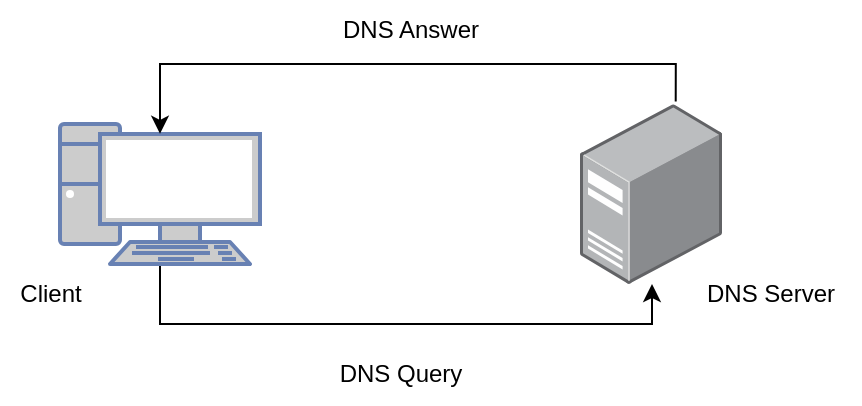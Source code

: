 <mxfile version="24.7.5">
  <diagram name="Page-1" id="bfe91b75-5d2c-26a0-9c1d-138518896778">
    <mxGraphModel dx="637" dy="-263" grid="1" gridSize="10" guides="1" tooltips="1" connect="1" arrows="1" fold="1" page="1" pageScale="1" pageWidth="1100" pageHeight="850" background="none" math="0" shadow="0">
      <root>
        <mxCell id="0" />
        <mxCell id="1" parent="0" />
        <mxCell id="vHyZyCTGe5lX3UlsQiHS-2" value="" style="image;points=[];aspect=fixed;html=1;align=center;shadow=0;dashed=0;image=img/lib/allied_telesis/computer_and_terminals/Server_Desktop.svg;" vertex="1" parent="1">
          <mxGeometry x="470" y="1090" width="71" height="90" as="geometry" />
        </mxCell>
        <mxCell id="vHyZyCTGe5lX3UlsQiHS-6" style="edgeStyle=orthogonalEdgeStyle;rounded=0;orthogonalLoop=1;jettySize=auto;html=1;" edge="1" parent="1" source="vHyZyCTGe5lX3UlsQiHS-4" target="vHyZyCTGe5lX3UlsQiHS-2">
          <mxGeometry relative="1" as="geometry">
            <Array as="points">
              <mxPoint x="260" y="1200" />
              <mxPoint x="506" y="1200" />
            </Array>
          </mxGeometry>
        </mxCell>
        <mxCell id="vHyZyCTGe5lX3UlsQiHS-4" value="" style="fontColor=#0066CC;verticalAlign=top;verticalLabelPosition=bottom;labelPosition=center;align=center;html=1;outlineConnect=0;fillColor=#CCCCCC;strokeColor=#6881B3;gradientColor=none;gradientDirection=north;strokeWidth=2;shape=mxgraph.networks.pc;" vertex="1" parent="1">
          <mxGeometry x="210" y="1100" width="100" height="70" as="geometry" />
        </mxCell>
        <mxCell id="vHyZyCTGe5lX3UlsQiHS-8" style="edgeStyle=orthogonalEdgeStyle;rounded=0;orthogonalLoop=1;jettySize=auto;html=1;entryX=0.5;entryY=0.07;entryDx=0;entryDy=0;entryPerimeter=0;exitX=0.674;exitY=-0.014;exitDx=0;exitDy=0;exitPerimeter=0;" edge="1" parent="1" source="vHyZyCTGe5lX3UlsQiHS-2" target="vHyZyCTGe5lX3UlsQiHS-4">
          <mxGeometry relative="1" as="geometry">
            <Array as="points">
              <mxPoint x="518" y="1070" />
              <mxPoint x="260" y="1070" />
            </Array>
          </mxGeometry>
        </mxCell>
        <mxCell id="vHyZyCTGe5lX3UlsQiHS-9" value="DNS Query" style="text;html=1;align=center;verticalAlign=middle;resizable=0;points=[];autosize=1;strokeColor=none;fillColor=none;" vertex="1" parent="1">
          <mxGeometry x="340" y="1210" width="80" height="30" as="geometry" />
        </mxCell>
        <mxCell id="vHyZyCTGe5lX3UlsQiHS-10" value="DNS Answer" style="text;html=1;align=center;verticalAlign=middle;resizable=0;points=[];autosize=1;strokeColor=none;fillColor=none;" vertex="1" parent="1">
          <mxGeometry x="340" y="1038" width="90" height="30" as="geometry" />
        </mxCell>
        <mxCell id="vHyZyCTGe5lX3UlsQiHS-11" value="DNS Server" style="text;html=1;align=center;verticalAlign=middle;resizable=0;points=[];autosize=1;strokeColor=none;fillColor=none;" vertex="1" parent="1">
          <mxGeometry x="520" y="1170" width="90" height="30" as="geometry" />
        </mxCell>
        <mxCell id="vHyZyCTGe5lX3UlsQiHS-13" value="Client" style="text;html=1;align=center;verticalAlign=middle;resizable=0;points=[];autosize=1;strokeColor=none;fillColor=none;" vertex="1" parent="1">
          <mxGeometry x="180" y="1170" width="50" height="30" as="geometry" />
        </mxCell>
      </root>
    </mxGraphModel>
  </diagram>
</mxfile>
